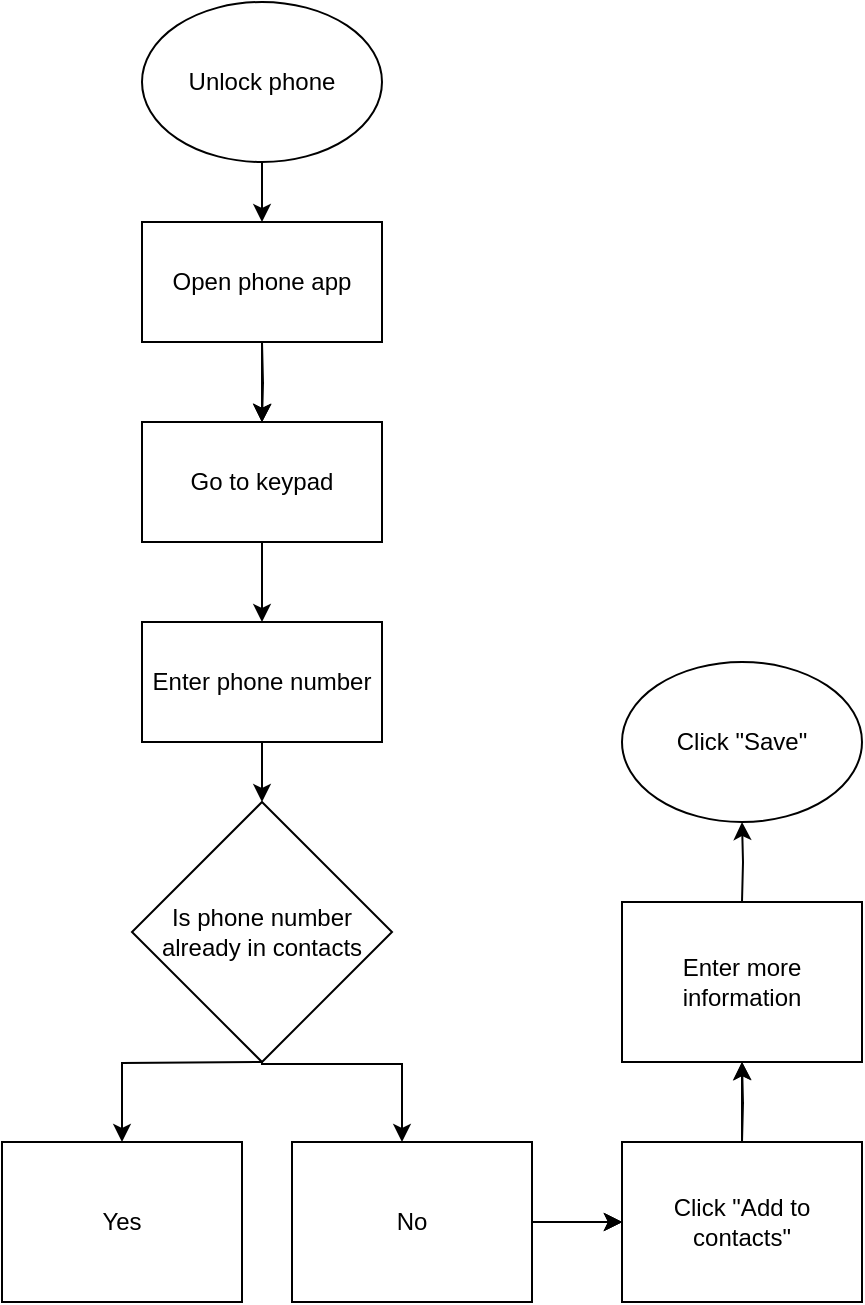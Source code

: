 <mxfile version="22.0.2" type="github">
  <diagram name="Page-1" id="pk6mPZ26se8e6UtmQEcE">
    <mxGraphModel dx="1418" dy="741" grid="1" gridSize="10" guides="1" tooltips="1" connect="1" arrows="1" fold="1" page="1" pageScale="1" pageWidth="850" pageHeight="1100" math="0" shadow="0">
      <root>
        <mxCell id="0" />
        <mxCell id="1" parent="0" />
        <mxCell id="Kl7lDOIlUgvbYGV5eezf-9" style="edgeStyle=orthogonalEdgeStyle;rounded=0;orthogonalLoop=1;jettySize=auto;html=1;entryX=0.5;entryY=0;entryDx=0;entryDy=0;" parent="1" source="Kl7lDOIlUgvbYGV5eezf-1" edge="1" target="3zjKFDLOZzd586ucKAZ4-1">
          <mxGeometry relative="1" as="geometry">
            <mxPoint x="290" y="230" as="targetPoint" />
          </mxGeometry>
        </mxCell>
        <mxCell id="Kl7lDOIlUgvbYGV5eezf-1" value="Unlock phone" style="ellipse;whiteSpace=wrap;html=1;" parent="1" vertex="1">
          <mxGeometry x="230" y="140" width="120" height="80" as="geometry" />
        </mxCell>
        <mxCell id="Kl7lDOIlUgvbYGV5eezf-12" value="" style="edgeStyle=orthogonalEdgeStyle;rounded=0;orthogonalLoop=1;jettySize=auto;html=1;" parent="1" edge="1">
          <mxGeometry relative="1" as="geometry">
            <mxPoint x="290" y="310" as="sourcePoint" />
            <mxPoint x="290" y="350" as="targetPoint" />
          </mxGeometry>
        </mxCell>
        <mxCell id="3zjKFDLOZzd586ucKAZ4-2" value="" style="edgeStyle=orthogonalEdgeStyle;rounded=0;orthogonalLoop=1;jettySize=auto;html=1;" edge="1" parent="1" target="3zjKFDLOZzd586ucKAZ4-1">
          <mxGeometry relative="1" as="geometry">
            <mxPoint x="290" y="310" as="sourcePoint" />
          </mxGeometry>
        </mxCell>
        <mxCell id="Kl7lDOIlUgvbYGV5eezf-18" value="" style="edgeStyle=orthogonalEdgeStyle;rounded=0;orthogonalLoop=1;jettySize=auto;html=1;" parent="1" target="Kl7lDOIlUgvbYGV5eezf-17" edge="1">
          <mxGeometry relative="1" as="geometry">
            <mxPoint x="290" y="670" as="sourcePoint" />
          </mxGeometry>
        </mxCell>
        <mxCell id="Kl7lDOIlUgvbYGV5eezf-20" value="" style="edgeStyle=orthogonalEdgeStyle;rounded=0;orthogonalLoop=1;jettySize=auto;html=1;" parent="1" target="Kl7lDOIlUgvbYGV5eezf-19" edge="1">
          <mxGeometry relative="1" as="geometry">
            <mxPoint x="290" y="670" as="sourcePoint" />
            <Array as="points">
              <mxPoint x="290" y="671" />
              <mxPoint x="360" y="671" />
            </Array>
          </mxGeometry>
        </mxCell>
        <mxCell id="Kl7lDOIlUgvbYGV5eezf-17" value="Yes" style="whiteSpace=wrap;html=1;rounded=0;" parent="1" vertex="1">
          <mxGeometry x="160" y="710" width="120" height="80" as="geometry" />
        </mxCell>
        <mxCell id="Kl7lDOIlUgvbYGV5eezf-22" value="" style="edgeStyle=orthogonalEdgeStyle;rounded=0;orthogonalLoop=1;jettySize=auto;html=1;" parent="1" source="Kl7lDOIlUgvbYGV5eezf-19" edge="1">
          <mxGeometry relative="1" as="geometry">
            <mxPoint x="470" y="750" as="targetPoint" />
          </mxGeometry>
        </mxCell>
        <mxCell id="3zjKFDLOZzd586ucKAZ4-12" style="edgeStyle=orthogonalEdgeStyle;rounded=0;orthogonalLoop=1;jettySize=auto;html=1;" edge="1" parent="1" source="Kl7lDOIlUgvbYGV5eezf-19">
          <mxGeometry relative="1" as="geometry">
            <mxPoint x="470" y="750" as="targetPoint" />
          </mxGeometry>
        </mxCell>
        <mxCell id="3zjKFDLOZzd586ucKAZ4-14" value="" style="edgeStyle=orthogonalEdgeStyle;rounded=0;orthogonalLoop=1;jettySize=auto;html=1;" edge="1" parent="1" source="Kl7lDOIlUgvbYGV5eezf-19" target="3zjKFDLOZzd586ucKAZ4-13">
          <mxGeometry relative="1" as="geometry" />
        </mxCell>
        <mxCell id="Kl7lDOIlUgvbYGV5eezf-19" value="No" style="whiteSpace=wrap;html=1;rounded=0;" parent="1" vertex="1">
          <mxGeometry x="305" y="710" width="120" height="80" as="geometry" />
        </mxCell>
        <mxCell id="5PgMmq63cbxdCtNskmuy-2" value="" style="edgeStyle=orthogonalEdgeStyle;rounded=0;orthogonalLoop=1;jettySize=auto;html=1;" parent="1" edge="1">
          <mxGeometry relative="1" as="geometry">
            <mxPoint x="530" y="710" as="sourcePoint" />
            <mxPoint x="530" y="670" as="targetPoint" />
          </mxGeometry>
        </mxCell>
        <mxCell id="5PgMmq63cbxdCtNskmuy-4" value="" style="edgeStyle=orthogonalEdgeStyle;rounded=0;orthogonalLoop=1;jettySize=auto;html=1;" parent="1" target="5PgMmq63cbxdCtNskmuy-3" edge="1">
          <mxGeometry relative="1" as="geometry">
            <mxPoint x="530" y="590" as="sourcePoint" />
          </mxGeometry>
        </mxCell>
        <mxCell id="5PgMmq63cbxdCtNskmuy-3" value="Click &quot;Save&quot;" style="ellipse;whiteSpace=wrap;html=1;rounded=0;" parent="1" vertex="1">
          <mxGeometry x="470" y="470" width="120" height="80" as="geometry" />
        </mxCell>
        <mxCell id="3zjKFDLOZzd586ucKAZ4-4" style="edgeStyle=orthogonalEdgeStyle;rounded=0;orthogonalLoop=1;jettySize=auto;html=1;" edge="1" parent="1" source="3zjKFDLOZzd586ucKAZ4-1">
          <mxGeometry relative="1" as="geometry">
            <mxPoint x="290" y="350" as="targetPoint" />
          </mxGeometry>
        </mxCell>
        <mxCell id="3zjKFDLOZzd586ucKAZ4-6" value="" style="edgeStyle=orthogonalEdgeStyle;rounded=0;orthogonalLoop=1;jettySize=auto;html=1;" edge="1" parent="1" source="3zjKFDLOZzd586ucKAZ4-1" target="3zjKFDLOZzd586ucKAZ4-5">
          <mxGeometry relative="1" as="geometry" />
        </mxCell>
        <mxCell id="3zjKFDLOZzd586ucKAZ4-1" value="Open phone app" style="whiteSpace=wrap;html=1;" vertex="1" parent="1">
          <mxGeometry x="230" y="250" width="120" height="60" as="geometry" />
        </mxCell>
        <mxCell id="3zjKFDLOZzd586ucKAZ4-8" value="" style="edgeStyle=orthogonalEdgeStyle;rounded=0;orthogonalLoop=1;jettySize=auto;html=1;" edge="1" parent="1" source="3zjKFDLOZzd586ucKAZ4-5" target="3zjKFDLOZzd586ucKAZ4-7">
          <mxGeometry relative="1" as="geometry" />
        </mxCell>
        <mxCell id="3zjKFDLOZzd586ucKAZ4-5" value="Go to keypad" style="whiteSpace=wrap;html=1;" vertex="1" parent="1">
          <mxGeometry x="230" y="350" width="120" height="60" as="geometry" />
        </mxCell>
        <mxCell id="3zjKFDLOZzd586ucKAZ4-11" value="" style="edgeStyle=orthogonalEdgeStyle;rounded=0;orthogonalLoop=1;jettySize=auto;html=1;" edge="1" parent="1" source="3zjKFDLOZzd586ucKAZ4-7" target="3zjKFDLOZzd586ucKAZ4-10">
          <mxGeometry relative="1" as="geometry" />
        </mxCell>
        <mxCell id="3zjKFDLOZzd586ucKAZ4-7" value="Enter phone number" style="whiteSpace=wrap;html=1;" vertex="1" parent="1">
          <mxGeometry x="230" y="450" width="120" height="60" as="geometry" />
        </mxCell>
        <mxCell id="3zjKFDLOZzd586ucKAZ4-10" value="Is phone number already in contacts" style="rhombus;whiteSpace=wrap;html=1;" vertex="1" parent="1">
          <mxGeometry x="225" y="540" width="130" height="130" as="geometry" />
        </mxCell>
        <mxCell id="3zjKFDLOZzd586ucKAZ4-16" value="" style="edgeStyle=orthogonalEdgeStyle;rounded=0;orthogonalLoop=1;jettySize=auto;html=1;" edge="1" parent="1" source="3zjKFDLOZzd586ucKAZ4-13" target="3zjKFDLOZzd586ucKAZ4-15">
          <mxGeometry relative="1" as="geometry" />
        </mxCell>
        <mxCell id="3zjKFDLOZzd586ucKAZ4-13" value="Click &quot;Add to contacts&quot;" style="whiteSpace=wrap;html=1;rounded=0;" vertex="1" parent="1">
          <mxGeometry x="470" y="710" width="120" height="80" as="geometry" />
        </mxCell>
        <mxCell id="3zjKFDLOZzd586ucKAZ4-15" value="Enter more information" style="whiteSpace=wrap;html=1;rounded=0;" vertex="1" parent="1">
          <mxGeometry x="470" y="590" width="120" height="80" as="geometry" />
        </mxCell>
      </root>
    </mxGraphModel>
  </diagram>
</mxfile>
